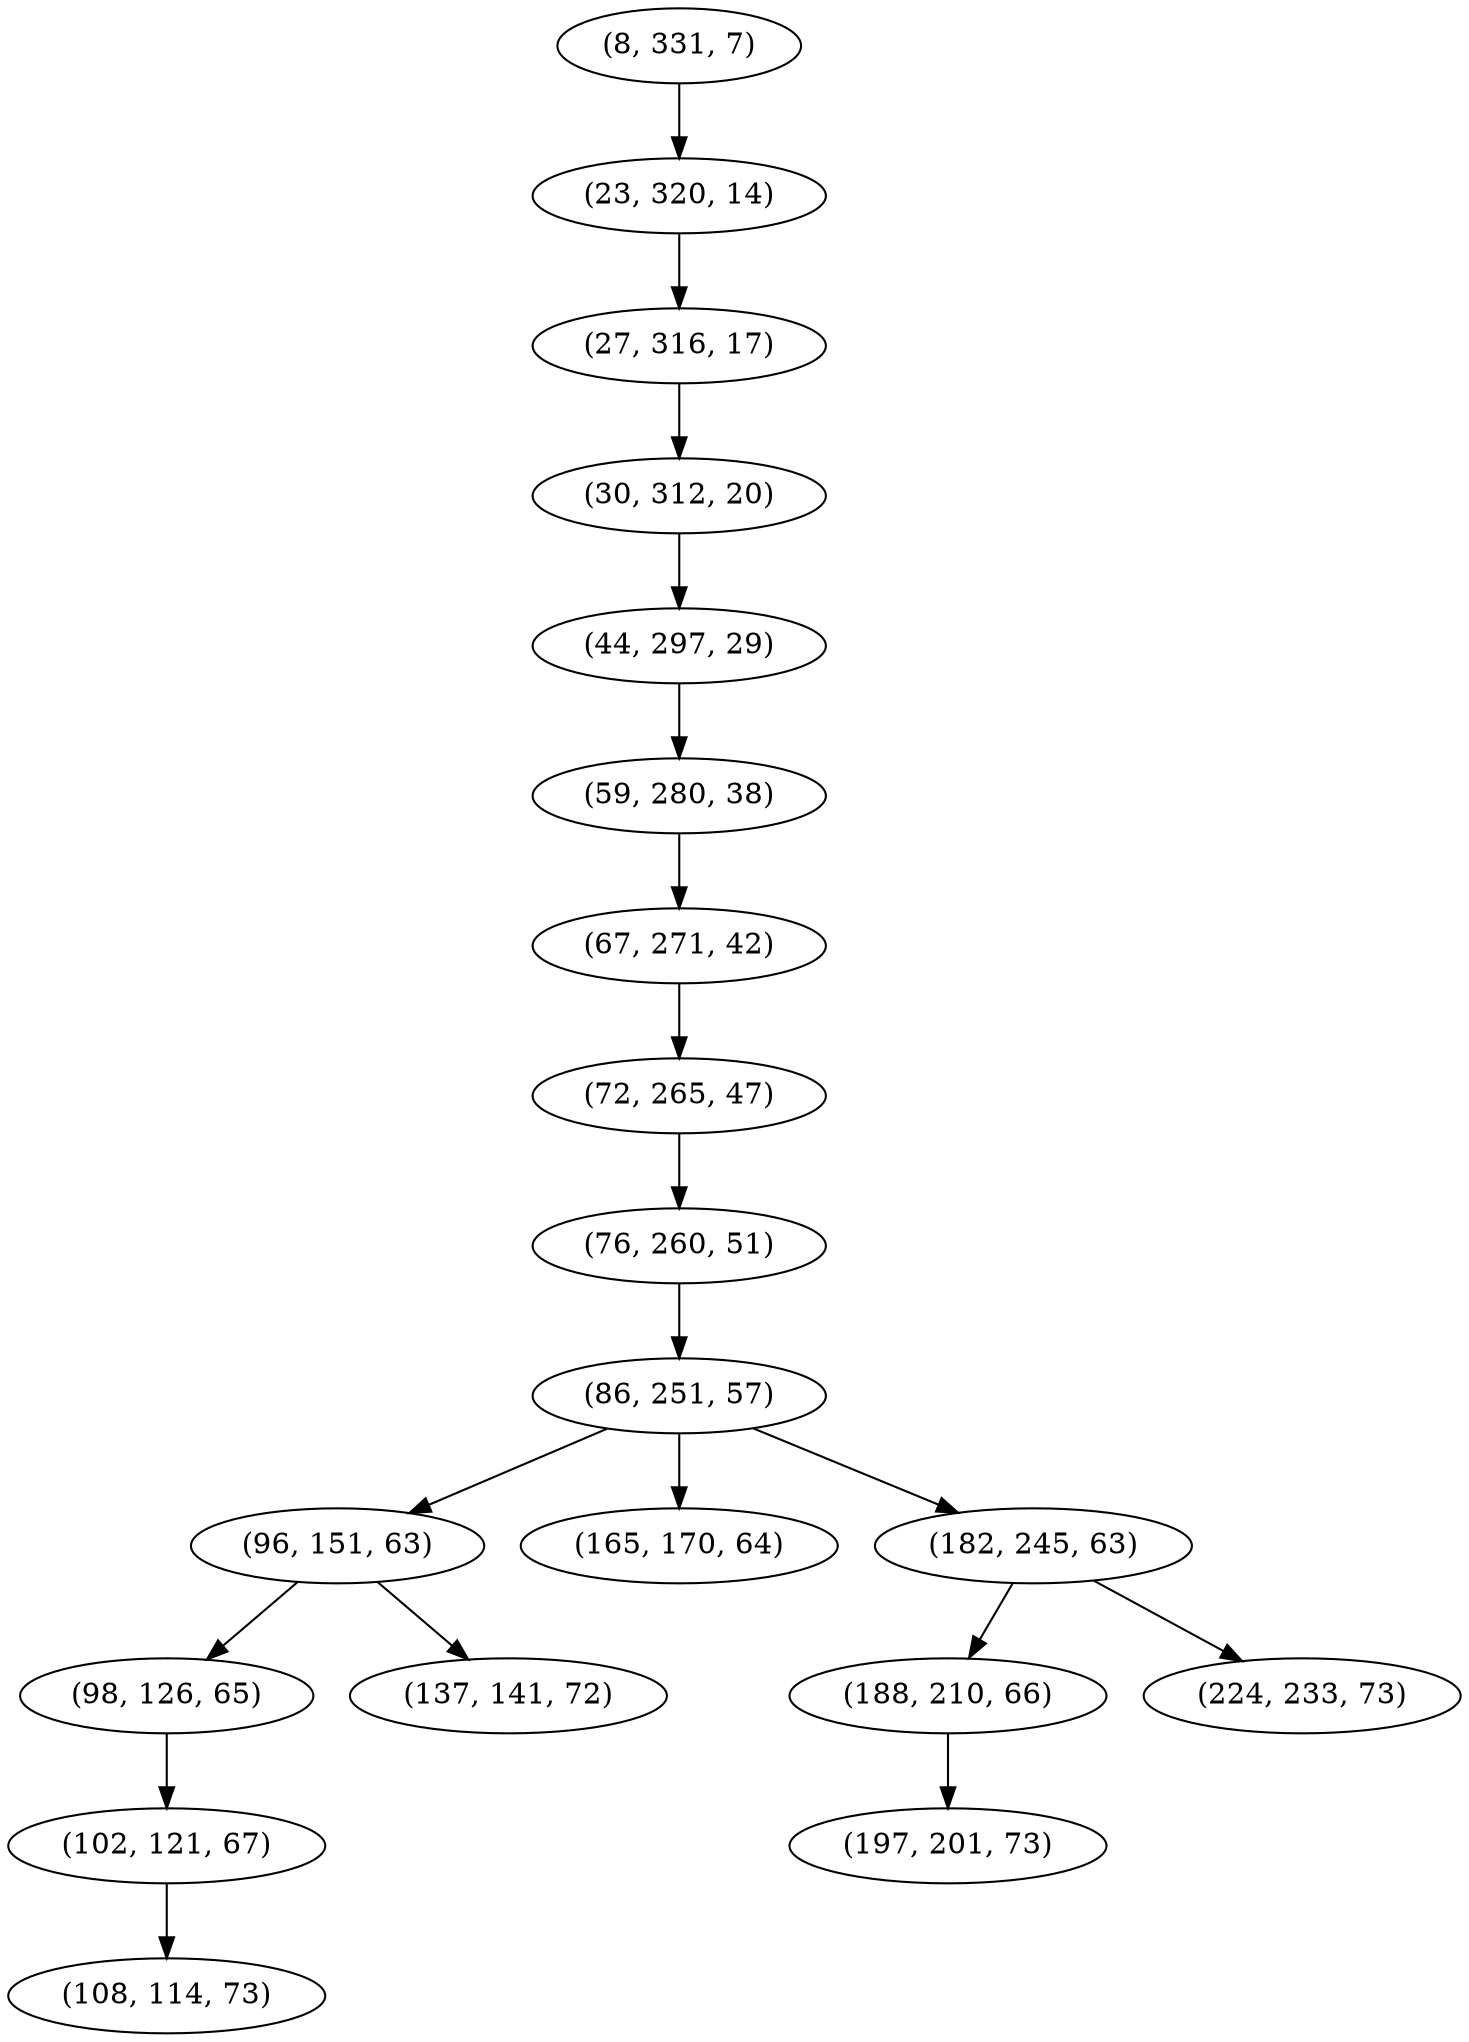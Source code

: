 digraph tree {
    "(8, 331, 7)";
    "(23, 320, 14)";
    "(27, 316, 17)";
    "(30, 312, 20)";
    "(44, 297, 29)";
    "(59, 280, 38)";
    "(67, 271, 42)";
    "(72, 265, 47)";
    "(76, 260, 51)";
    "(86, 251, 57)";
    "(96, 151, 63)";
    "(98, 126, 65)";
    "(102, 121, 67)";
    "(108, 114, 73)";
    "(137, 141, 72)";
    "(165, 170, 64)";
    "(182, 245, 63)";
    "(188, 210, 66)";
    "(197, 201, 73)";
    "(224, 233, 73)";
    "(8, 331, 7)" -> "(23, 320, 14)";
    "(23, 320, 14)" -> "(27, 316, 17)";
    "(27, 316, 17)" -> "(30, 312, 20)";
    "(30, 312, 20)" -> "(44, 297, 29)";
    "(44, 297, 29)" -> "(59, 280, 38)";
    "(59, 280, 38)" -> "(67, 271, 42)";
    "(67, 271, 42)" -> "(72, 265, 47)";
    "(72, 265, 47)" -> "(76, 260, 51)";
    "(76, 260, 51)" -> "(86, 251, 57)";
    "(86, 251, 57)" -> "(96, 151, 63)";
    "(86, 251, 57)" -> "(165, 170, 64)";
    "(86, 251, 57)" -> "(182, 245, 63)";
    "(96, 151, 63)" -> "(98, 126, 65)";
    "(96, 151, 63)" -> "(137, 141, 72)";
    "(98, 126, 65)" -> "(102, 121, 67)";
    "(102, 121, 67)" -> "(108, 114, 73)";
    "(182, 245, 63)" -> "(188, 210, 66)";
    "(182, 245, 63)" -> "(224, 233, 73)";
    "(188, 210, 66)" -> "(197, 201, 73)";
}
